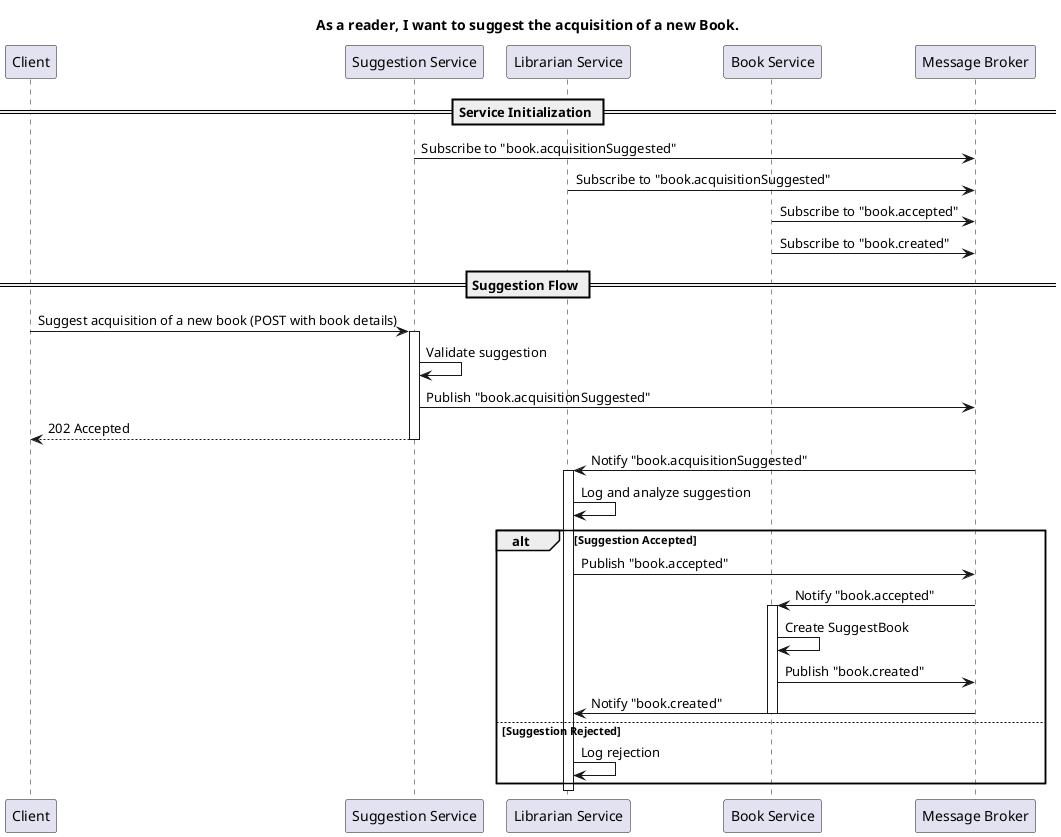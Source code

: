 @startuml
title As a reader, I want to suggest the acquisition of a new Book.

participant "Client" as client
participant "Suggestion Service" as suggestion
participant "Librarian Service" as librarian
participant "Book Service" as book
participant "Message Broker" as mb

== Service Initialization ==
suggestion -> mb: Subscribe to "book.acquisitionSuggested"
librarian -> mb: Subscribe to "book.acquisitionSuggested"
book -> mb: Subscribe to "book.accepted"
book -> mb: Subscribe to "book.created"

== Suggestion Flow ==
client -> suggestion: Suggest acquisition of a new book (POST with book details)
activate suggestion

suggestion -> suggestion: Validate suggestion
suggestion -> mb: Publish "book.acquisitionSuggested"
suggestion --> client: 202 Accepted
deactivate suggestion

mb -> librarian: Notify "book.acquisitionSuggested"
activate librarian
librarian -> librarian: Log and analyze suggestion

alt Suggestion Accepted
    librarian -> mb: Publish "book.accepted"
    mb -> book: Notify "book.accepted"
    activate book
    book -> book: Create SuggestBook
    book -> mb: Publish "book.created"
    mb -> librarian: Notify "book.created"
    deactivate book
else Suggestion Rejected
    librarian -> librarian: Log rejection
end
deactivate librarian

@enduml

